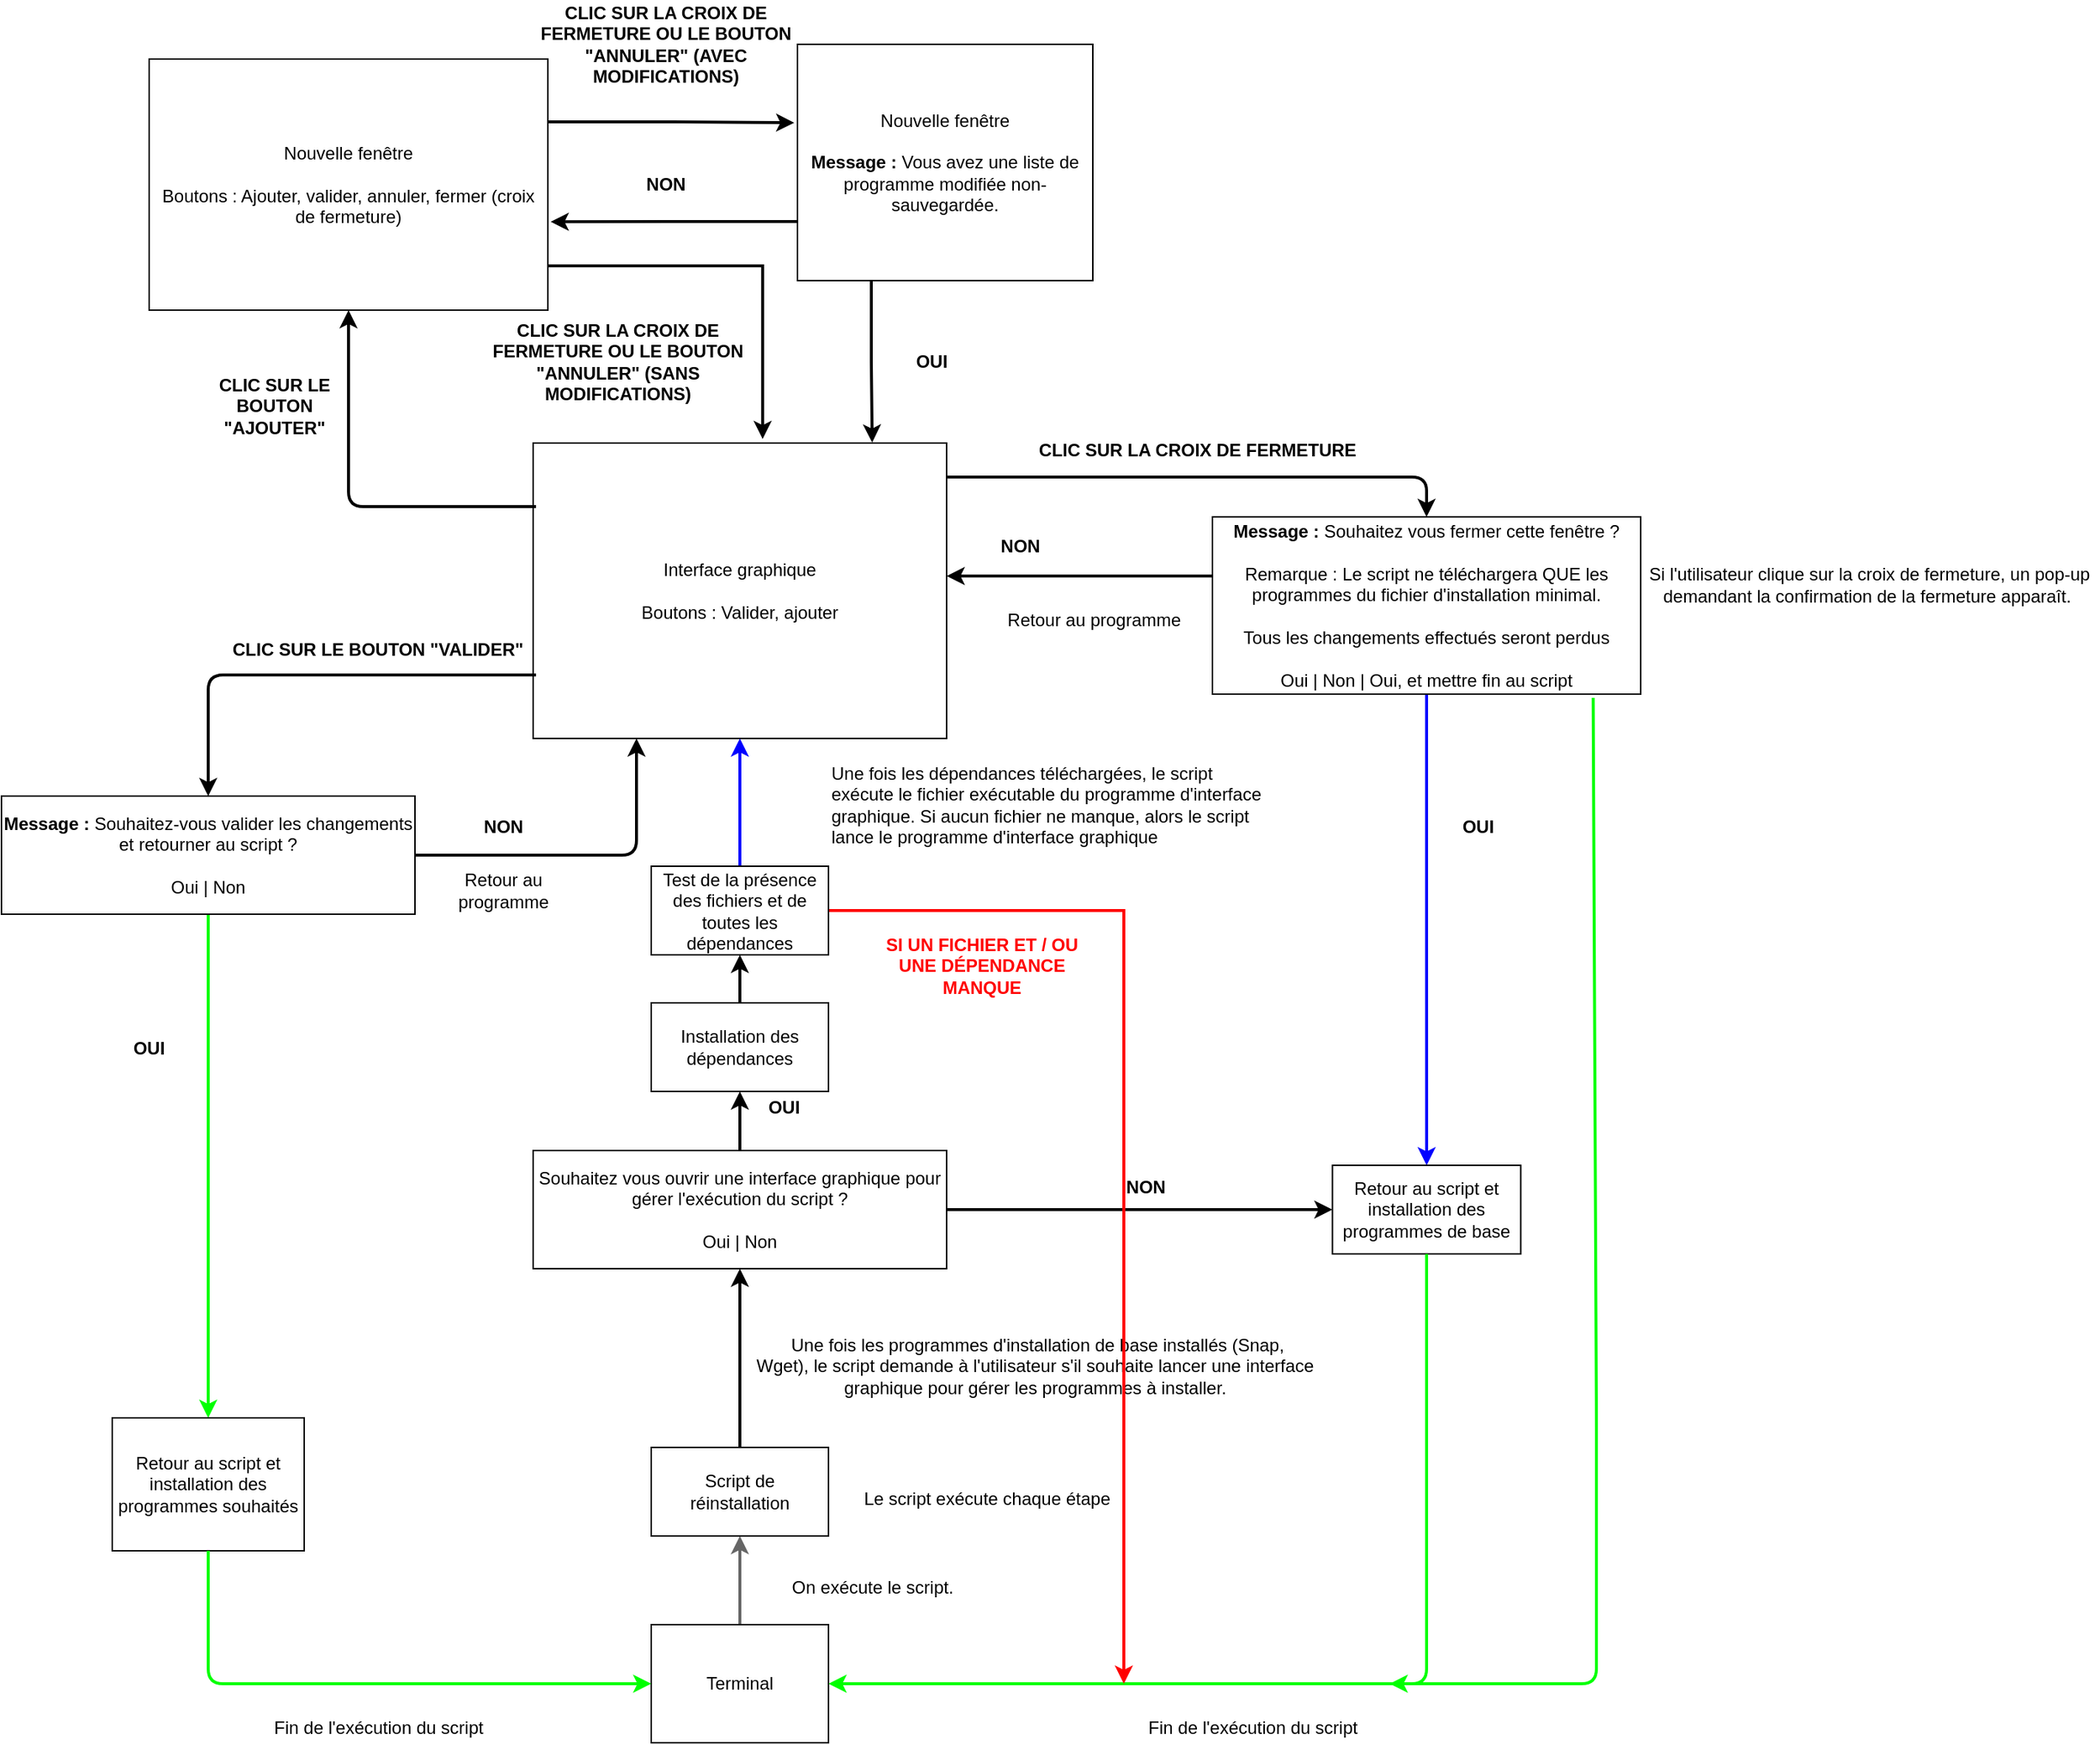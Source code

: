 <mxfile version="12.6.5" type="device"><diagram name="Page-1" id="9f46799a-70d6-7492-0946-bef42562c5a5"><mxGraphModel dx="1699" dy="1202" grid="1" gridSize="10" guides="1" tooltips="1" connect="1" arrows="1" fold="1" page="1" pageScale="1" pageWidth="1100" pageHeight="850" background="#ffffff" math="0" shadow="0"><root><mxCell id="0"/><mxCell id="1" parent="0"/><UserObject label="" id="1QfvKo6XnBf07KS4SsNW-2"><mxCell style="edgeStyle=orthogonalEdgeStyle;rounded=0;orthogonalLoop=1;jettySize=auto;html=1;fillColor=#f5f5f5;strokeColor=#666666;strokeWidth=2;" parent="1" source="Xqwqolquz4kFNSGFRyAl-3" target="1QfvKo6XnBf07KS4SsNW-1" edge="1"><mxGeometry relative="1" as="geometry"/></mxCell></UserObject><mxCell id="Xqwqolquz4kFNSGFRyAl-3" value="Terminal" style="rounded=0;whiteSpace=wrap;html=1;" parent="1" vertex="1"><mxGeometry x="400" y="680" width="120" height="80" as="geometry"/></mxCell><mxCell id="SaZMsnVW3gP-VzM85Ni1-41" value="" style="edgeStyle=orthogonalEdgeStyle;rounded=0;orthogonalLoop=1;jettySize=auto;html=1;strokeWidth=2;" edge="1" parent="1" source="1QfvKo6XnBf07KS4SsNW-1" target="SaZMsnVW3gP-VzM85Ni1-40"><mxGeometry relative="1" as="geometry"/></mxCell><mxCell id="1QfvKo6XnBf07KS4SsNW-1" value="Script de réinstallation" style="rounded=0;whiteSpace=wrap;html=1;" parent="1" vertex="1"><mxGeometry x="400" y="560" width="120" height="60" as="geometry"/></mxCell><mxCell id="SaZMsnVW3gP-VzM85Ni1-56" style="edgeStyle=orthogonalEdgeStyle;rounded=0;orthogonalLoop=1;jettySize=auto;html=1;entryX=0;entryY=0.5;entryDx=0;entryDy=0;strokeWidth=2;" edge="1" parent="1" source="SaZMsnVW3gP-VzM85Ni1-40" target="SaZMsnVW3gP-VzM85Ni1-34"><mxGeometry relative="1" as="geometry"/></mxCell><mxCell id="SaZMsnVW3gP-VzM85Ni1-40" value="Souhaitez vous ouvrir une interface graphique pour gérer l'exécution du script ?&lt;br&gt;&lt;br&gt;Oui | Non" style="rounded=0;whiteSpace=wrap;html=1;" vertex="1" parent="1"><mxGeometry x="320" y="359" width="280" height="80" as="geometry"/></mxCell><mxCell id="SaZMsnVW3gP-VzM85Ni1-119" value="" style="edgeStyle=orthogonalEdgeStyle;rounded=0;orthogonalLoop=1;jettySize=auto;html=1;strokeWidth=2;" edge="1" parent="1" source="SaZMsnVW3gP-VzM85Ni1-5" target="SaZMsnVW3gP-VzM85Ni1-118"><mxGeometry relative="1" as="geometry"/></mxCell><mxCell id="SaZMsnVW3gP-VzM85Ni1-5" value="Installation des dépendances" style="rounded=0;whiteSpace=wrap;html=1;" vertex="1" parent="1"><mxGeometry x="400" y="259" width="120" height="60" as="geometry"/></mxCell><mxCell id="1QfvKo6XnBf07KS4SsNW-3" value="Interface graphique&lt;br&gt;&lt;br&gt;Boutons : Valider, ajouter" style="rounded=0;whiteSpace=wrap;html=1;align=center;" parent="1" vertex="1"><mxGeometry x="320" y="-120" width="280" height="200" as="geometry"/></mxCell><mxCell id="kJfTflgAHCtlR05EcYQJ-5" value="On exécute le script." style="text;strokeColor=none;fillColor=none;align=center;verticalAlign=middle;whiteSpace=wrap;rounded=0;html=1;" parent="1" vertex="1"><mxGeometry x="490" y="640" width="120" height="30" as="geometry"/></mxCell><mxCell id="SaZMsnVW3gP-VzM85Ni1-8" value="Une fois les dépendances téléchargées, le script exécute le fichier exécutable du programme d'interface graphique. Si aucun fichier ne manque, alors le script lance le programme d'interface graphique" style="text;html=1;strokeColor=none;fillColor=none;align=left;verticalAlign=middle;whiteSpace=wrap;rounded=0;" vertex="1" parent="1"><mxGeometry x="520" y="90" width="300" height="70" as="geometry"/></mxCell><mxCell id="SaZMsnVW3gP-VzM85Ni1-15" value="Si l'utilisateur clique sur la croix de fermeture, un pop-up demandant la confirmation de la fermeture apparaît.&amp;nbsp;" style="text;html=1;strokeColor=none;fillColor=none;align=center;verticalAlign=middle;whiteSpace=wrap;rounded=0;" vertex="1" parent="1"><mxGeometry x="1070" y="-47" width="310" height="46.25" as="geometry"/></mxCell><mxCell id="SaZMsnVW3gP-VzM85Ni1-28" style="edgeStyle=orthogonalEdgeStyle;rounded=0;orthogonalLoop=1;jettySize=auto;html=1;exitX=0;exitY=0.5;exitDx=0;exitDy=0;strokeWidth=2;" edge="1" parent="1"><mxGeometry relative="1" as="geometry"><mxPoint x="830" y="-30" as="sourcePoint"/><mxPoint x="600" y="-30" as="targetPoint"/></mxGeometry></mxCell><mxCell id="SaZMsnVW3gP-VzM85Ni1-35" value="" style="edgeStyle=orthogonalEdgeStyle;rounded=0;orthogonalLoop=1;jettySize=auto;html=1;strokeWidth=2;fillColor=#60a917;strokeColor=#0000FF;" edge="1" parent="1" source="SaZMsnVW3gP-VzM85Ni1-16" target="SaZMsnVW3gP-VzM85Ni1-34"><mxGeometry relative="1" as="geometry"/></mxCell><mxCell id="SaZMsnVW3gP-VzM85Ni1-16" value="&lt;b&gt;Message :&lt;/b&gt; Souhaitez vous fermer cette fenêtre ?&lt;br&gt;&lt;br&gt;Remarque : Le script ne téléchargera QUE les programmes du fichier d'installation minimal.&lt;br&gt;&lt;br&gt;Tous les changements effectués seront perdus&lt;br&gt;&lt;br&gt;&lt;div&gt;Oui | Non | Oui, et mettre fin au script&lt;/div&gt;" style="rounded=0;whiteSpace=wrap;html=1;" vertex="1" parent="1"><mxGeometry x="780" y="-70" width="290" height="120" as="geometry"/></mxCell><mxCell id="SaZMsnVW3gP-VzM85Ni1-34" value="Retour au script et installation des programmes de base" style="rounded=0;whiteSpace=wrap;html=1;" vertex="1" parent="1"><mxGeometry x="861.25" y="369" width="127.5" height="60" as="geometry"/></mxCell><mxCell id="SaZMsnVW3gP-VzM85Ni1-18" value="" style="endArrow=classic;html=1;entryX=0.5;entryY=0;entryDx=0;entryDy=0;exitX=1.001;exitY=0.115;exitDx=0;exitDy=0;exitPerimeter=0;strokeWidth=2;" edge="1" parent="1" source="1QfvKo6XnBf07KS4SsNW-3" target="SaZMsnVW3gP-VzM85Ni1-16"><mxGeometry width="50" height="50" relative="1" as="geometry"><mxPoint x="600" y="-97" as="sourcePoint"/><mxPoint x="979.58" y="-69.36" as="targetPoint"/><Array as="points"><mxPoint x="925" y="-97"/></Array></mxGeometry></mxCell><mxCell id="SaZMsnVW3gP-VzM85Ni1-31" value="&lt;b&gt;NON&lt;/b&gt;" style="text;html=1;strokeColor=none;fillColor=none;align=center;verticalAlign=middle;whiteSpace=wrap;rounded=0;" vertex="1" parent="1"><mxGeometry x="630" y="-60" width="40" height="20" as="geometry"/></mxCell><mxCell id="SaZMsnVW3gP-VzM85Ni1-32" value="Retour au programme" style="text;html=1;strokeColor=none;fillColor=none;align=center;verticalAlign=middle;whiteSpace=wrap;rounded=0;" vertex="1" parent="1"><mxGeometry x="640" y="-10" width="120" height="20" as="geometry"/></mxCell><mxCell id="SaZMsnVW3gP-VzM85Ni1-38" value="" style="endArrow=classic;html=1;exitX=0.5;exitY=1;exitDx=0;exitDy=0;entryX=1;entryY=0.5;entryDx=0;entryDy=0;fillColor=#60a917;strokeColor=#00FF00;strokeWidth=2;" edge="1" parent="1" source="SaZMsnVW3gP-VzM85Ni1-34" target="Xqwqolquz4kFNSGFRyAl-3"><mxGeometry width="50" height="50" relative="1" as="geometry"><mxPoint x="980" y="430" as="sourcePoint"/><mxPoint x="965" y="610" as="targetPoint"/><Array as="points"><mxPoint x="925" y="720"/></Array></mxGeometry></mxCell><mxCell id="SaZMsnVW3gP-VzM85Ni1-47" value="" style="endArrow=classic;html=1;entryX=0.5;entryY=1;entryDx=0;entryDy=0;exitX=0.5;exitY=0;exitDx=0;exitDy=0;strokeWidth=2;" edge="1" parent="1" source="SaZMsnVW3gP-VzM85Ni1-40" target="SaZMsnVW3gP-VzM85Ni1-5"><mxGeometry width="50" height="50" relative="1" as="geometry"><mxPoint x="440" y="340" as="sourcePoint"/><mxPoint x="490" y="290" as="targetPoint"/></mxGeometry></mxCell><mxCell id="SaZMsnVW3gP-VzM85Ni1-49" value="&lt;div&gt;&lt;span&gt;&amp;nbsp;Une fois les programmes d'installation de base installés (Snap, Wget),&amp;nbsp;&lt;/span&gt;&lt;span&gt;le script demande à l'utilisateur s'il souhaite lancer une interface graphique pour gérer les programmes à&amp;nbsp;installer.&lt;/span&gt;&lt;/div&gt;" style="text;html=1;strokeColor=none;fillColor=none;align=center;verticalAlign=middle;whiteSpace=wrap;rounded=0;" vertex="1" parent="1"><mxGeometry x="470" y="454.88" width="380" height="100" as="geometry"/></mxCell><mxCell id="SaZMsnVW3gP-VzM85Ni1-53" value="Le script exécute chaque étape" style="text;html=1;strokeColor=none;fillColor=none;align=center;verticalAlign=middle;whiteSpace=wrap;rounded=0;" vertex="1" parent="1"><mxGeometry x="535" y="585" width="185" height="20" as="geometry"/></mxCell><mxCell id="SaZMsnVW3gP-VzM85Ni1-57" value="&lt;b&gt;NON&lt;/b&gt;" style="text;html=1;strokeColor=none;fillColor=none;align=center;verticalAlign=middle;whiteSpace=wrap;rounded=0;" vertex="1" parent="1"><mxGeometry x="715" y="374" width="40" height="20" as="geometry"/></mxCell><mxCell id="SaZMsnVW3gP-VzM85Ni1-59" value="&lt;b&gt;OUI&lt;/b&gt;" style="text;html=1;strokeColor=none;fillColor=none;align=center;verticalAlign=middle;whiteSpace=wrap;rounded=0;" vertex="1" parent="1"><mxGeometry x="940" y="130" width="40" height="20" as="geometry"/></mxCell><mxCell id="SaZMsnVW3gP-VzM85Ni1-60" value="&lt;b&gt;OUI&lt;/b&gt;" style="text;html=1;strokeColor=none;fillColor=none;align=center;verticalAlign=middle;whiteSpace=wrap;rounded=0;" vertex="1" parent="1"><mxGeometry x="470" y="320" width="40" height="20" as="geometry"/></mxCell><mxCell id="SaZMsnVW3gP-VzM85Ni1-63" value="&lt;b&gt;CLIC SUR LA CROIX DE FERMETURE&lt;/b&gt;" style="text;html=1;strokeColor=none;fillColor=none;align=center;verticalAlign=middle;whiteSpace=wrap;rounded=0;" vertex="1" parent="1"><mxGeometry x="650" y="-140" width="240" height="50" as="geometry"/></mxCell><mxCell id="SaZMsnVW3gP-VzM85Ni1-71" value="" style="edgeStyle=orthogonalEdgeStyle;rounded=0;orthogonalLoop=1;jettySize=auto;html=1;strokeWidth=2;fillColor=#60a917;strokeColor=#00FF00;" edge="1" parent="1" source="SaZMsnVW3gP-VzM85Ni1-65" target="SaZMsnVW3gP-VzM85Ni1-70"><mxGeometry relative="1" as="geometry"/></mxCell><mxCell id="SaZMsnVW3gP-VzM85Ni1-65" value="&lt;b&gt;Message :&lt;/b&gt; Souhaitez-vous valider les changements et retourner au script ?&lt;br&gt;&lt;br&gt;Oui | Non" style="rounded=0;whiteSpace=wrap;html=1;" vertex="1" parent="1"><mxGeometry x="-40" y="119" width="280" height="80" as="geometry"/></mxCell><mxCell id="SaZMsnVW3gP-VzM85Ni1-70" value="Retour au script et installation des programmes souhaités" style="rounded=0;whiteSpace=wrap;html=1;" vertex="1" parent="1"><mxGeometry x="35" y="540" width="130" height="90" as="geometry"/></mxCell><mxCell id="SaZMsnVW3gP-VzM85Ni1-68" value="" style="endArrow=classic;html=1;exitX=0.007;exitY=0.785;exitDx=0;exitDy=0;exitPerimeter=0;entryX=0.5;entryY=0;entryDx=0;entryDy=0;strokeWidth=2;" edge="1" parent="1" source="1QfvKo6XnBf07KS4SsNW-3" target="SaZMsnVW3gP-VzM85Ni1-65"><mxGeometry width="50" height="50" relative="1" as="geometry"><mxPoint x="270" y="70" as="sourcePoint"/><mxPoint x="120" y="51" as="targetPoint"/><Array as="points"><mxPoint x="160" y="37"/><mxPoint x="100" y="37"/></Array></mxGeometry></mxCell><mxCell id="SaZMsnVW3gP-VzM85Ni1-69" value="&lt;b&gt;CLIC SUR LE BOUTON &quot;VALIDER&quot;&lt;/b&gt;" style="text;html=1;strokeColor=none;fillColor=none;align=center;verticalAlign=middle;whiteSpace=wrap;rounded=0;" vertex="1" parent="1"><mxGeometry x="110" y="10" width="210" height="20" as="geometry"/></mxCell><mxCell id="SaZMsnVW3gP-VzM85Ni1-73" value="" style="endArrow=classic;html=1;exitX=1;exitY=0.5;exitDx=0;exitDy=0;entryX=0.25;entryY=1;entryDx=0;entryDy=0;strokeWidth=2;" edge="1" parent="1" source="SaZMsnVW3gP-VzM85Ni1-65" target="1QfvKo6XnBf07KS4SsNW-3"><mxGeometry width="50" height="50" relative="1" as="geometry"><mxPoint x="280" y="199" as="sourcePoint"/><mxPoint x="390" y="119" as="targetPoint"/><Array as="points"><mxPoint x="390" y="159"/></Array></mxGeometry></mxCell><mxCell id="SaZMsnVW3gP-VzM85Ni1-74" value="&lt;b&gt;NON&lt;/b&gt;" style="text;html=1;strokeColor=none;fillColor=none;align=center;verticalAlign=middle;whiteSpace=wrap;rounded=0;" vertex="1" parent="1"><mxGeometry x="280" y="130" width="40" height="20" as="geometry"/></mxCell><mxCell id="SaZMsnVW3gP-VzM85Ni1-75" value="Retour au programme" style="text;html=1;strokeColor=none;fillColor=none;align=center;verticalAlign=middle;whiteSpace=wrap;rounded=0;" vertex="1" parent="1"><mxGeometry x="260" y="166.5" width="80" height="32.5" as="geometry"/></mxCell><mxCell id="SaZMsnVW3gP-VzM85Ni1-76" value="&lt;b&gt;OUI&lt;/b&gt;" style="text;html=1;strokeColor=none;fillColor=none;align=center;verticalAlign=middle;whiteSpace=wrap;rounded=0;" vertex="1" parent="1"><mxGeometry x="40" y="280" width="40" height="20" as="geometry"/></mxCell><mxCell id="SaZMsnVW3gP-VzM85Ni1-78" value="" style="endArrow=classic;html=1;exitX=0.5;exitY=1;exitDx=0;exitDy=0;entryX=0;entryY=0.5;entryDx=0;entryDy=0;strokeWidth=2;fillColor=#60a917;strokeColor=#00FF00;" edge="1" parent="1" source="SaZMsnVW3gP-VzM85Ni1-70" target="Xqwqolquz4kFNSGFRyAl-3"><mxGeometry width="50" height="50" relative="1" as="geometry"><mxPoint x="100" y="710" as="sourcePoint"/><mxPoint x="150" y="660" as="targetPoint"/><Array as="points"><mxPoint x="100" y="720"/></Array></mxGeometry></mxCell><mxCell id="SaZMsnVW3gP-VzM85Ni1-79" value="Fin de l'exécution du script" style="text;html=1;strokeColor=none;fillColor=none;align=center;verticalAlign=middle;whiteSpace=wrap;rounded=0;" vertex="1" parent="1"><mxGeometry x="127.5" y="740" width="175" height="20" as="geometry"/></mxCell><mxCell id="SaZMsnVW3gP-VzM85Ni1-84" style="edgeStyle=orthogonalEdgeStyle;rounded=0;orthogonalLoop=1;jettySize=auto;html=1;entryX=0.555;entryY=-0.014;entryDx=0;entryDy=0;entryPerimeter=0;strokeWidth=2;" edge="1" parent="1" source="SaZMsnVW3gP-VzM85Ni1-82" target="1QfvKo6XnBf07KS4SsNW-3"><mxGeometry relative="1" as="geometry"><mxPoint x="460" y="-220" as="targetPoint"/><Array as="points"><mxPoint x="195" y="-240"/><mxPoint x="475" y="-240"/></Array></mxGeometry></mxCell><mxCell id="SaZMsnVW3gP-VzM85Ni1-101" style="edgeStyle=orthogonalEdgeStyle;rounded=0;orthogonalLoop=1;jettySize=auto;html=1;exitX=1;exitY=0.25;exitDx=0;exitDy=0;entryX=-0.011;entryY=0.332;entryDx=0;entryDy=0;entryPerimeter=0;strokeWidth=2;" edge="1" parent="1" source="SaZMsnVW3gP-VzM85Ni1-82" target="SaZMsnVW3gP-VzM85Ni1-89"><mxGeometry relative="1" as="geometry"/></mxCell><mxCell id="SaZMsnVW3gP-VzM85Ni1-82" value="Nouvelle fenêtre&lt;br&gt;&lt;br&gt;Boutons : Ajouter, valider, annuler, fermer (croix de fermeture)" style="rounded=0;whiteSpace=wrap;html=1;" vertex="1" parent="1"><mxGeometry x="60" y="-380" width="270" height="170" as="geometry"/></mxCell><mxCell id="SaZMsnVW3gP-VzM85Ni1-83" value="" style="endArrow=classic;html=1;exitX=0.007;exitY=0.215;exitDx=0;exitDy=0;exitPerimeter=0;entryX=0.5;entryY=1;entryDx=0;entryDy=0;strokeWidth=2;" edge="1" parent="1" source="1QfvKo6XnBf07KS4SsNW-3" target="SaZMsnVW3gP-VzM85Ni1-82"><mxGeometry width="50" height="50" relative="1" as="geometry"><mxPoint x="320" y="-70" as="sourcePoint"/><mxPoint x="290" y="-120" as="targetPoint"/><Array as="points"><mxPoint x="195" y="-77"/></Array></mxGeometry></mxCell><mxCell id="SaZMsnVW3gP-VzM85Ni1-85" value="&lt;b&gt;CLIC SUR LA CROIX DE FERMETURE OU LE BOUTON &quot;ANNULER&quot; (SANS MODIFICATIONS)&lt;/b&gt;" style="text;html=1;strokeColor=none;fillColor=none;align=center;verticalAlign=middle;whiteSpace=wrap;rounded=0;" vertex="1" parent="1"><mxGeometry x="280" y="-220" width="195" height="90" as="geometry"/></mxCell><mxCell id="SaZMsnVW3gP-VzM85Ni1-86" value="&lt;b&gt;CLIC SUR LA CROIX DE FERMETURE OU LE BOUTON &quot;ANNULER&quot; (AVEC MODIFICATIONS)&lt;/b&gt;" style="text;html=1;strokeColor=none;fillColor=none;align=center;verticalAlign=middle;whiteSpace=wrap;rounded=0;" vertex="1" parent="1"><mxGeometry x="310" y="-420" width="200" height="60" as="geometry"/></mxCell><mxCell id="SaZMsnVW3gP-VzM85Ni1-88" value="&lt;b&gt;CLIC SUR LE BOUTON &quot;AJOUTER&quot;&lt;/b&gt;" style="text;html=1;strokeColor=none;fillColor=none;align=center;verticalAlign=middle;whiteSpace=wrap;rounded=0;" vertex="1" parent="1"><mxGeometry x="100" y="-180" width="90" height="70" as="geometry"/></mxCell><mxCell id="SaZMsnVW3gP-VzM85Ni1-100" style="edgeStyle=orthogonalEdgeStyle;rounded=0;orthogonalLoop=1;jettySize=auto;html=1;exitX=0;exitY=0.75;exitDx=0;exitDy=0;entryX=1.007;entryY=0.648;entryDx=0;entryDy=0;entryPerimeter=0;strokeWidth=2;" edge="1" parent="1" source="SaZMsnVW3gP-VzM85Ni1-89" target="SaZMsnVW3gP-VzM85Ni1-82"><mxGeometry relative="1" as="geometry"/></mxCell><mxCell id="SaZMsnVW3gP-VzM85Ni1-106" style="edgeStyle=orthogonalEdgeStyle;rounded=0;orthogonalLoop=1;jettySize=auto;html=1;exitX=0.25;exitY=1;exitDx=0;exitDy=0;entryX=0.82;entryY=-0.002;entryDx=0;entryDy=0;entryPerimeter=0;strokeWidth=2;" edge="1" parent="1" source="SaZMsnVW3gP-VzM85Ni1-89" target="1QfvKo6XnBf07KS4SsNW-3"><mxGeometry relative="1" as="geometry"/></mxCell><mxCell id="SaZMsnVW3gP-VzM85Ni1-89" value="Nouvelle fenêtre&lt;br&gt;&lt;br&gt;&lt;b&gt;Message :&lt;/b&gt; Vous avez une liste de programme modifiée non-sauvegardée." style="rounded=0;whiteSpace=wrap;html=1;" vertex="1" parent="1"><mxGeometry x="499" y="-390" width="200" height="160" as="geometry"/></mxCell><mxCell id="SaZMsnVW3gP-VzM85Ni1-102" value="&lt;b&gt;NON&lt;/b&gt;" style="text;html=1;strokeColor=none;fillColor=none;align=center;verticalAlign=middle;whiteSpace=wrap;rounded=0;" vertex="1" parent="1"><mxGeometry x="390" y="-305" width="40" height="20" as="geometry"/></mxCell><mxCell id="SaZMsnVW3gP-VzM85Ni1-103" value="&lt;b&gt;OUI&lt;/b&gt;" style="text;html=1;strokeColor=none;fillColor=none;align=center;verticalAlign=middle;whiteSpace=wrap;rounded=0;" vertex="1" parent="1"><mxGeometry x="570" y="-185" width="40" height="20" as="geometry"/></mxCell><mxCell id="SaZMsnVW3gP-VzM85Ni1-110" value="" style="endArrow=classic;html=1;exitX=0.889;exitY=1.021;exitDx=0;exitDy=0;exitPerimeter=0;fillColor=#60a917;strokeColor=#00FF00;strokeWidth=2;" edge="1" parent="1" source="SaZMsnVW3gP-VzM85Ni1-16"><mxGeometry width="50" height="50" relative="1" as="geometry"><mxPoint x="1150" y="160" as="sourcePoint"/><mxPoint x="900" y="720" as="targetPoint"/><Array as="points"><mxPoint x="1040" y="540"/><mxPoint x="1040" y="720"/></Array></mxGeometry></mxCell><mxCell id="SaZMsnVW3gP-VzM85Ni1-114" value="Fin de l'exécution du script" style="text;html=1;strokeColor=none;fillColor=none;align=center;verticalAlign=middle;whiteSpace=wrap;rounded=0;" vertex="1" parent="1"><mxGeometry x="720" y="740" width="175" height="20" as="geometry"/></mxCell><mxCell id="SaZMsnVW3gP-VzM85Ni1-120" value="" style="edgeStyle=orthogonalEdgeStyle;rounded=0;orthogonalLoop=1;jettySize=auto;html=1;strokeWidth=2;fillColor=#0050ef;strokeColor=#0000FF;" edge="1" parent="1" source="SaZMsnVW3gP-VzM85Ni1-118" target="1QfvKo6XnBf07KS4SsNW-3"><mxGeometry relative="1" as="geometry"/></mxCell><mxCell id="SaZMsnVW3gP-VzM85Ni1-123" style="edgeStyle=orthogonalEdgeStyle;rounded=0;orthogonalLoop=1;jettySize=auto;html=1;exitX=1;exitY=0.5;exitDx=0;exitDy=0;strokeWidth=2;fillColor=#e51400;strokeColor=#FF0000;" edge="1" parent="1" source="SaZMsnVW3gP-VzM85Ni1-118"><mxGeometry relative="1" as="geometry"><mxPoint x="720" y="720" as="targetPoint"/><Array as="points"><mxPoint x="720" y="196"/></Array></mxGeometry></mxCell><mxCell id="SaZMsnVW3gP-VzM85Ni1-118" value="Test de la présence des fichiers et de toutes les dépendances" style="rounded=0;whiteSpace=wrap;html=1;" vertex="1" parent="1"><mxGeometry x="400" y="166.5" width="120" height="60" as="geometry"/></mxCell><mxCell id="SaZMsnVW3gP-VzM85Ni1-127" value="&lt;b&gt;&lt;font color=&quot;#ff0000&quot;&gt;SI UN FICHIER ET / OU UNE DÉPENDANCE MANQUE&lt;/font&gt;&lt;/b&gt;" style="text;html=1;strokeColor=none;fillColor=none;align=center;verticalAlign=middle;whiteSpace=wrap;rounded=0;" vertex="1" parent="1"><mxGeometry x="549" y="208" width="150" height="51" as="geometry"/></mxCell></root></mxGraphModel></diagram></mxfile>